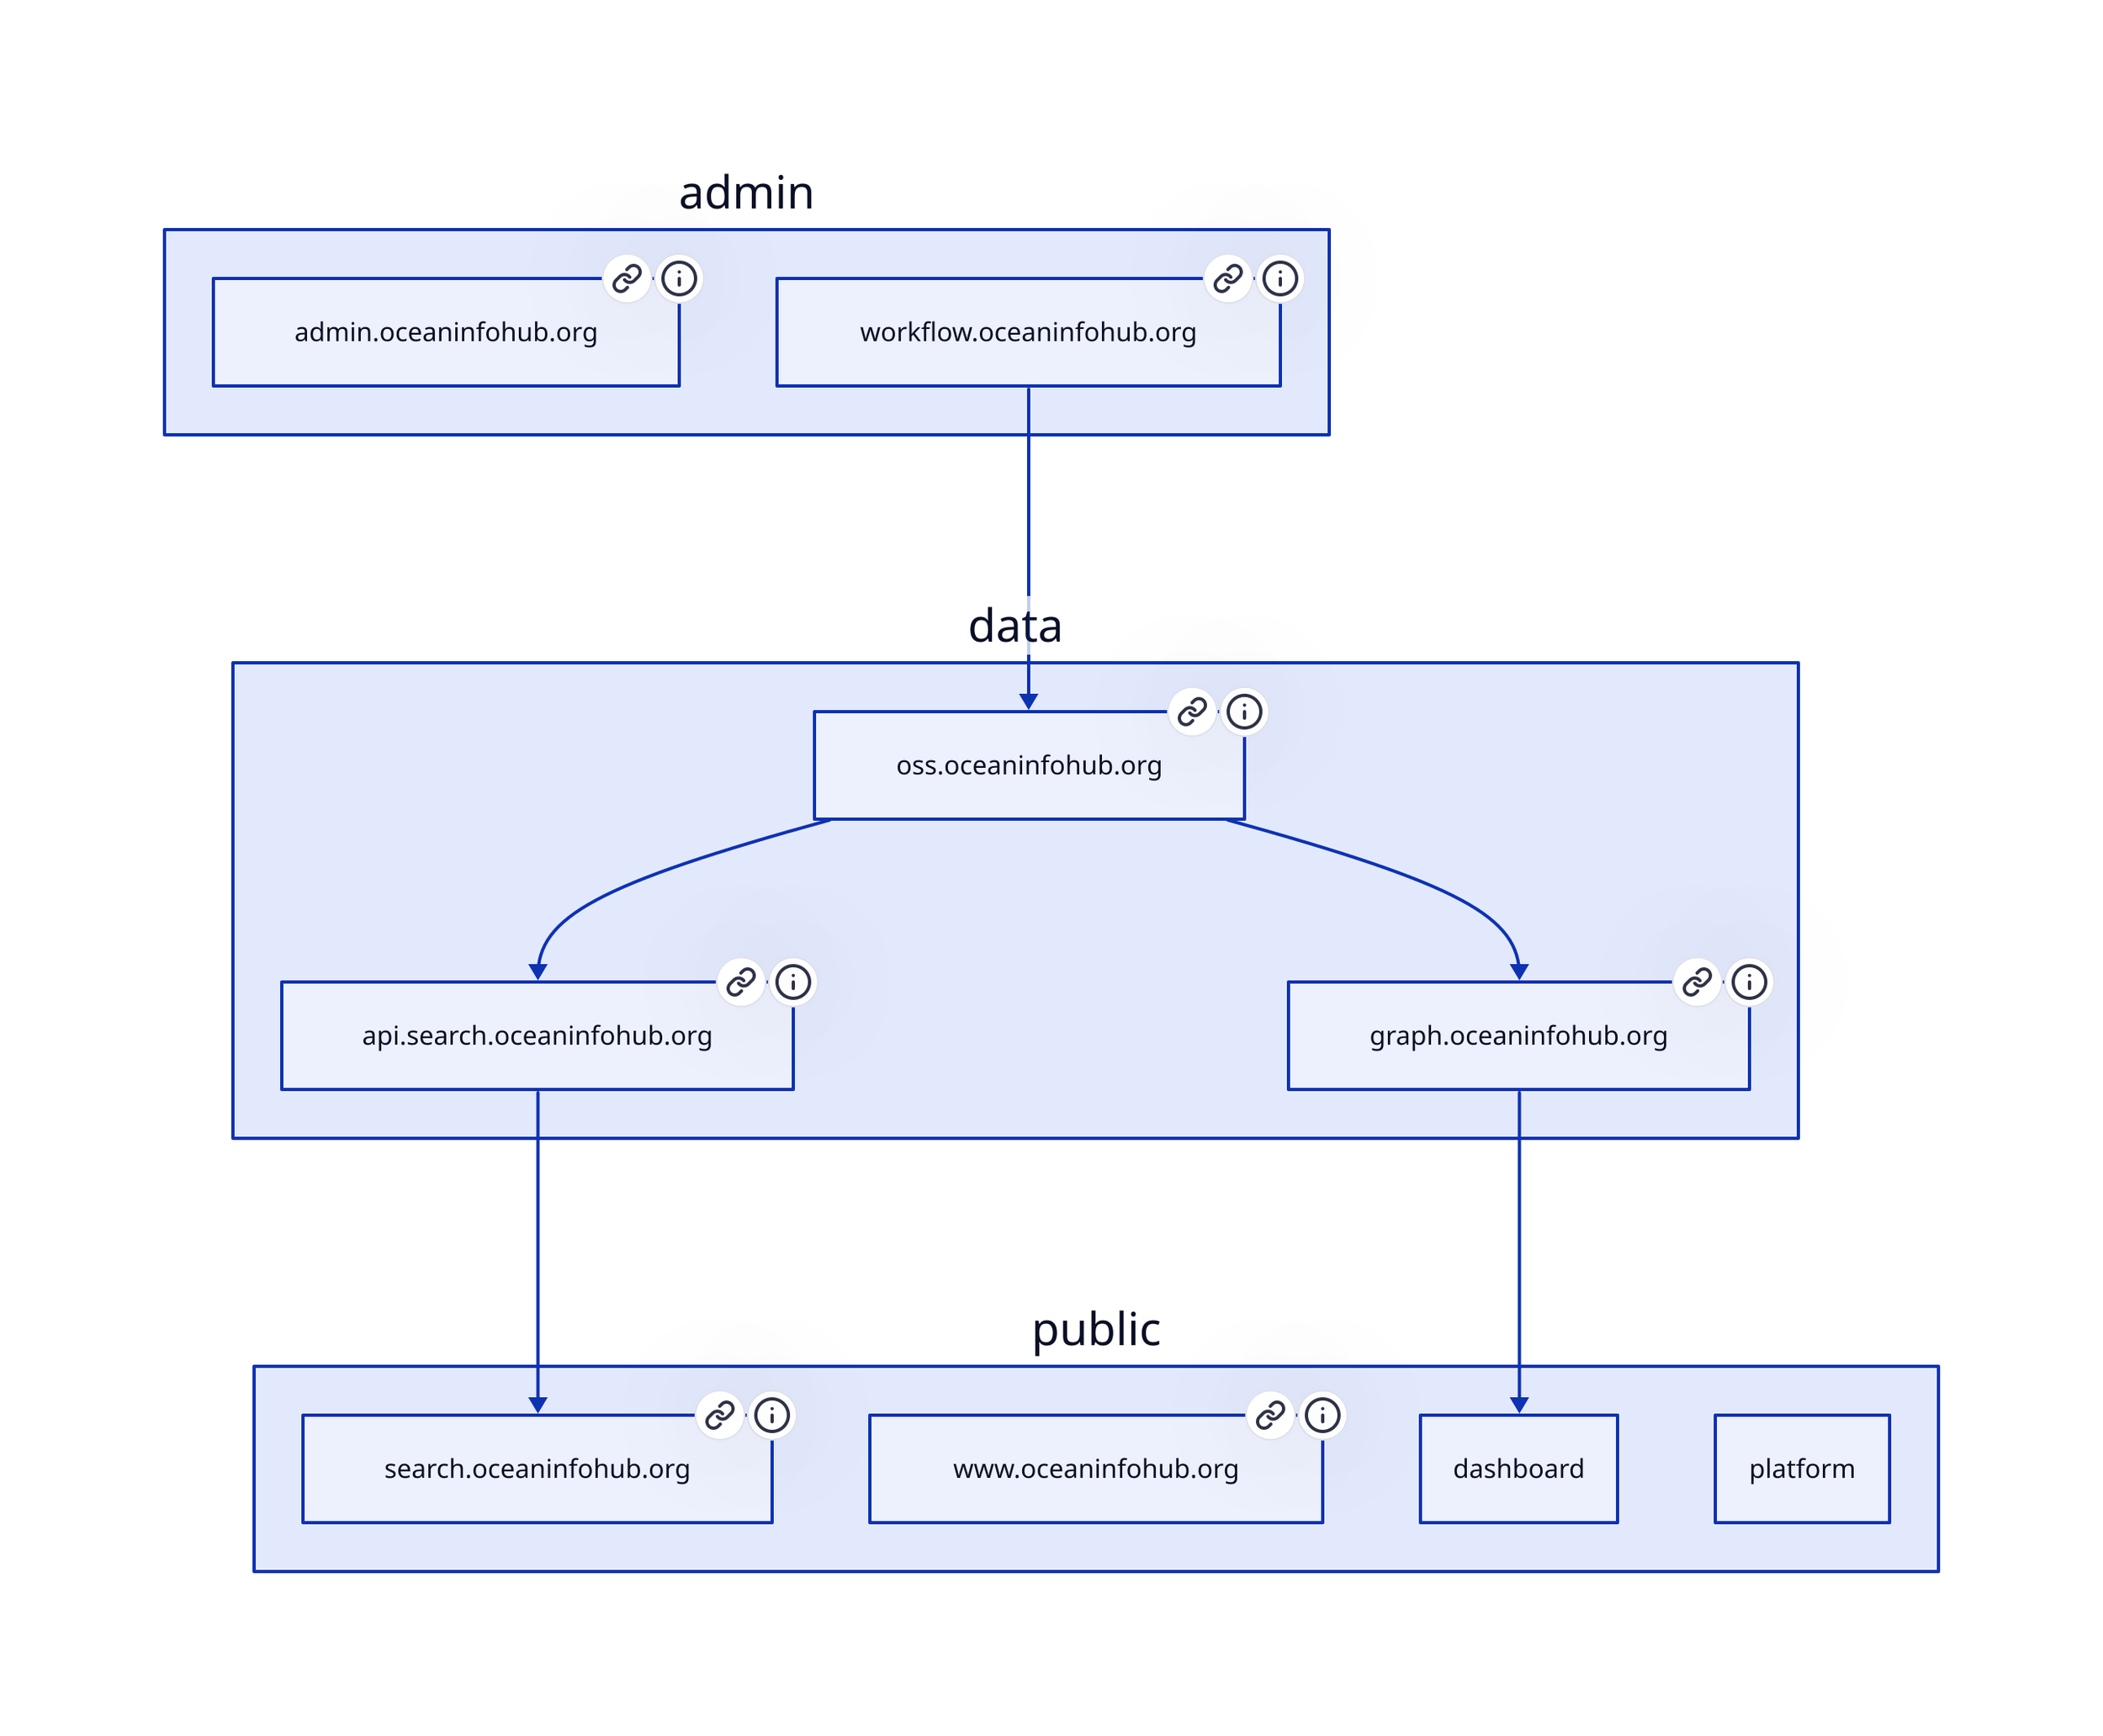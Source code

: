 direction: down

public: {

search: search.oceaninfohub.org {                                                                                                                                                               
   tooltip:  The main search site and default entry point                                                                                                                                            
   link: https://search.oceaninfohub.org                                                                                                        
}


wwww: www.oceaninfohub.org {                                                                                                                                                               
   tooltip:  The main search site and default entry point                                                                                                                                            
   link: https://www.oceaninfohub.org                                                                                                        
}


dashboard

platform

}


admin: {

admin: admin.oceaninfohub.org {                                                                                                                                                               
   tooltip:  The main search site and default entry point                                                                                                                                            
   link: https://search.oceaninfohub.org                                                                                                        
}


workflow: workflow.oceaninfohub.org {                                                                                                                                                               
   tooltip:  The main search site and default entry point                                                                                                                                            
   link: https://www.oceaninfohub.org                                                                                                        
}

}

data: {


api: api.search.oceaninfohub.org {                                                                                                                                                               
   tooltip:  Ocean InfoHub Graph server                                                                                                                                            
   link: https://search.oceaninfohub.org                                                                                                        
}

graph: graph.oceaninfohub.org {                                                                                                                                                               
   tooltip:  Ocean InfoHub Graph server                                                                                                                                            
   link: https://search.oceaninfohub.org                                                                                                        
}


oss: oss.oceaninfohub.org {                                                                                                                                                               
   tooltip:  Ocean InfoHub Object storage                                                                                                                                           
   link: https://www.oceaninfohub.org                                                                                                        
}

}

# links
admin.workflow -> data.oss -> data.graph
data.oss -> data.api

data.graph -> public.dashboard 
data.api -> public.search 

